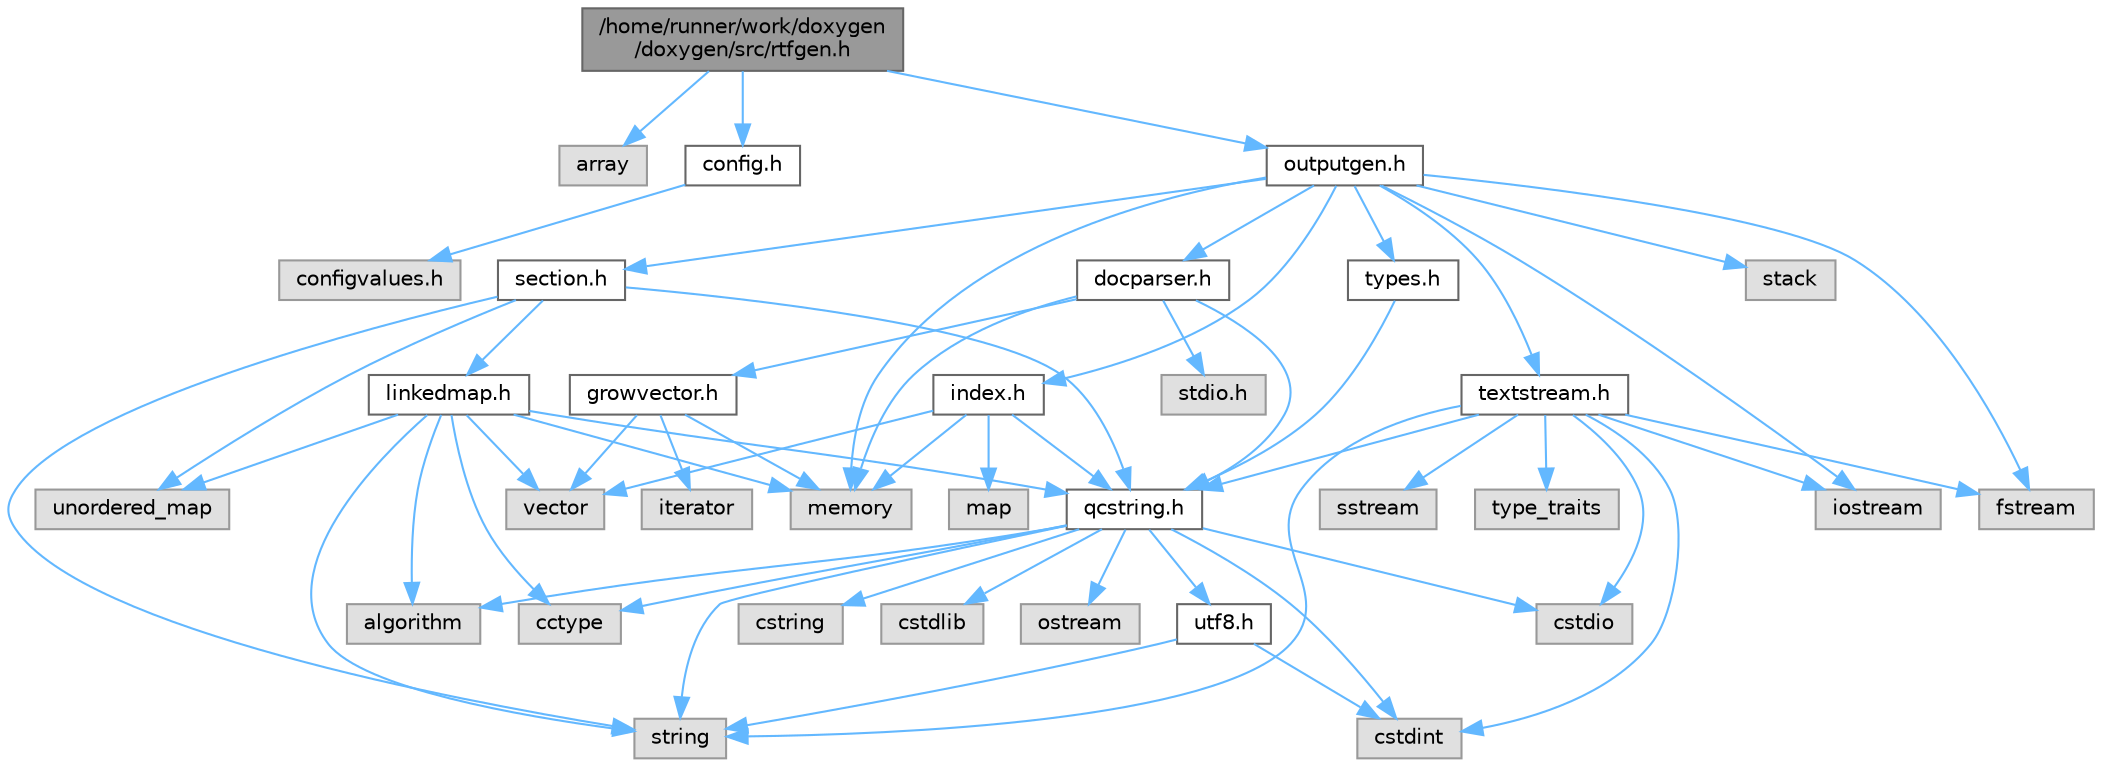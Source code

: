digraph "/home/runner/work/doxygen/doxygen/src/rtfgen.h"
{
 // INTERACTIVE_SVG=YES
 // LATEX_PDF_SIZE
  bgcolor="transparent";
  edge [fontname=Helvetica,fontsize=10,labelfontname=Helvetica,labelfontsize=10];
  node [fontname=Helvetica,fontsize=10,shape=box,height=0.2,width=0.4];
  Node1 [id="Node000001",label="/home/runner/work/doxygen\l/doxygen/src/rtfgen.h",height=0.2,width=0.4,color="gray40", fillcolor="grey60", style="filled", fontcolor="black"];
  Node1 -> Node2 [id="edge1_Node000001_Node000002",color="steelblue1",style="solid"];
  Node2 [id="Node000002",label="array",height=0.2,width=0.4,color="grey60", fillcolor="#E0E0E0", style="filled"];
  Node1 -> Node3 [id="edge2_Node000001_Node000003",color="steelblue1",style="solid"];
  Node3 [id="Node000003",label="config.h",height=0.2,width=0.4,color="grey40", fillcolor="white", style="filled",URL="$db/d16/config_8h.html",tooltip=" "];
  Node3 -> Node4 [id="edge3_Node000003_Node000004",color="steelblue1",style="solid"];
  Node4 [id="Node000004",label="configvalues.h",height=0.2,width=0.4,color="grey60", fillcolor="#E0E0E0", style="filled"];
  Node1 -> Node5 [id="edge4_Node000001_Node000005",color="steelblue1",style="solid"];
  Node5 [id="Node000005",label="outputgen.h",height=0.2,width=0.4,color="grey40", fillcolor="white", style="filled",URL="$df/d06/outputgen_8h.html",tooltip=" "];
  Node5 -> Node6 [id="edge5_Node000005_Node000006",color="steelblue1",style="solid"];
  Node6 [id="Node000006",label="memory",height=0.2,width=0.4,color="grey60", fillcolor="#E0E0E0", style="filled"];
  Node5 -> Node7 [id="edge6_Node000005_Node000007",color="steelblue1",style="solid"];
  Node7 [id="Node000007",label="stack",height=0.2,width=0.4,color="grey60", fillcolor="#E0E0E0", style="filled"];
  Node5 -> Node8 [id="edge7_Node000005_Node000008",color="steelblue1",style="solid"];
  Node8 [id="Node000008",label="iostream",height=0.2,width=0.4,color="grey60", fillcolor="#E0E0E0", style="filled"];
  Node5 -> Node9 [id="edge8_Node000005_Node000009",color="steelblue1",style="solid"];
  Node9 [id="Node000009",label="fstream",height=0.2,width=0.4,color="grey60", fillcolor="#E0E0E0", style="filled"];
  Node5 -> Node10 [id="edge9_Node000005_Node000010",color="steelblue1",style="solid"];
  Node10 [id="Node000010",label="types.h",height=0.2,width=0.4,color="grey40", fillcolor="white", style="filled",URL="$d9/d49/types_8h.html",tooltip="This file contains a number of basic enums and types."];
  Node10 -> Node11 [id="edge10_Node000010_Node000011",color="steelblue1",style="solid"];
  Node11 [id="Node000011",label="qcstring.h",height=0.2,width=0.4,color="grey40", fillcolor="white", style="filled",URL="$d7/d5c/qcstring_8h.html",tooltip=" "];
  Node11 -> Node12 [id="edge11_Node000011_Node000012",color="steelblue1",style="solid"];
  Node12 [id="Node000012",label="string",height=0.2,width=0.4,color="grey60", fillcolor="#E0E0E0", style="filled"];
  Node11 -> Node13 [id="edge12_Node000011_Node000013",color="steelblue1",style="solid"];
  Node13 [id="Node000013",label="algorithm",height=0.2,width=0.4,color="grey60", fillcolor="#E0E0E0", style="filled"];
  Node11 -> Node14 [id="edge13_Node000011_Node000014",color="steelblue1",style="solid"];
  Node14 [id="Node000014",label="cctype",height=0.2,width=0.4,color="grey60", fillcolor="#E0E0E0", style="filled"];
  Node11 -> Node15 [id="edge14_Node000011_Node000015",color="steelblue1",style="solid"];
  Node15 [id="Node000015",label="cstring",height=0.2,width=0.4,color="grey60", fillcolor="#E0E0E0", style="filled"];
  Node11 -> Node16 [id="edge15_Node000011_Node000016",color="steelblue1",style="solid"];
  Node16 [id="Node000016",label="cstdio",height=0.2,width=0.4,color="grey60", fillcolor="#E0E0E0", style="filled"];
  Node11 -> Node17 [id="edge16_Node000011_Node000017",color="steelblue1",style="solid"];
  Node17 [id="Node000017",label="cstdlib",height=0.2,width=0.4,color="grey60", fillcolor="#E0E0E0", style="filled"];
  Node11 -> Node18 [id="edge17_Node000011_Node000018",color="steelblue1",style="solid"];
  Node18 [id="Node000018",label="cstdint",height=0.2,width=0.4,color="grey60", fillcolor="#E0E0E0", style="filled"];
  Node11 -> Node19 [id="edge18_Node000011_Node000019",color="steelblue1",style="solid"];
  Node19 [id="Node000019",label="ostream",height=0.2,width=0.4,color="grey60", fillcolor="#E0E0E0", style="filled"];
  Node11 -> Node20 [id="edge19_Node000011_Node000020",color="steelblue1",style="solid"];
  Node20 [id="Node000020",label="utf8.h",height=0.2,width=0.4,color="grey40", fillcolor="white", style="filled",URL="$db/d7c/utf8_8h.html",tooltip="Various UTF8 related helper functions."];
  Node20 -> Node18 [id="edge20_Node000020_Node000018",color="steelblue1",style="solid"];
  Node20 -> Node12 [id="edge21_Node000020_Node000012",color="steelblue1",style="solid"];
  Node5 -> Node21 [id="edge22_Node000005_Node000021",color="steelblue1",style="solid"];
  Node21 [id="Node000021",label="index.h",height=0.2,width=0.4,color="grey40", fillcolor="white", style="filled",URL="$d1/db5/index_8h.html",tooltip=" "];
  Node21 -> Node6 [id="edge23_Node000021_Node000006",color="steelblue1",style="solid"];
  Node21 -> Node22 [id="edge24_Node000021_Node000022",color="steelblue1",style="solid"];
  Node22 [id="Node000022",label="vector",height=0.2,width=0.4,color="grey60", fillcolor="#E0E0E0", style="filled"];
  Node21 -> Node23 [id="edge25_Node000021_Node000023",color="steelblue1",style="solid"];
  Node23 [id="Node000023",label="map",height=0.2,width=0.4,color="grey60", fillcolor="#E0E0E0", style="filled"];
  Node21 -> Node11 [id="edge26_Node000021_Node000011",color="steelblue1",style="solid"];
  Node5 -> Node24 [id="edge27_Node000005_Node000024",color="steelblue1",style="solid"];
  Node24 [id="Node000024",label="section.h",height=0.2,width=0.4,color="grey40", fillcolor="white", style="filled",URL="$d1/d2a/section_8h.html",tooltip=" "];
  Node24 -> Node12 [id="edge28_Node000024_Node000012",color="steelblue1",style="solid"];
  Node24 -> Node25 [id="edge29_Node000024_Node000025",color="steelblue1",style="solid"];
  Node25 [id="Node000025",label="unordered_map",height=0.2,width=0.4,color="grey60", fillcolor="#E0E0E0", style="filled"];
  Node24 -> Node11 [id="edge30_Node000024_Node000011",color="steelblue1",style="solid"];
  Node24 -> Node26 [id="edge31_Node000024_Node000026",color="steelblue1",style="solid"];
  Node26 [id="Node000026",label="linkedmap.h",height=0.2,width=0.4,color="grey40", fillcolor="white", style="filled",URL="$da/de1/linkedmap_8h.html",tooltip=" "];
  Node26 -> Node25 [id="edge32_Node000026_Node000025",color="steelblue1",style="solid"];
  Node26 -> Node22 [id="edge33_Node000026_Node000022",color="steelblue1",style="solid"];
  Node26 -> Node6 [id="edge34_Node000026_Node000006",color="steelblue1",style="solid"];
  Node26 -> Node12 [id="edge35_Node000026_Node000012",color="steelblue1",style="solid"];
  Node26 -> Node13 [id="edge36_Node000026_Node000013",color="steelblue1",style="solid"];
  Node26 -> Node14 [id="edge37_Node000026_Node000014",color="steelblue1",style="solid"];
  Node26 -> Node11 [id="edge38_Node000026_Node000011",color="steelblue1",style="solid"];
  Node5 -> Node27 [id="edge39_Node000005_Node000027",color="steelblue1",style="solid"];
  Node27 [id="Node000027",label="textstream.h",height=0.2,width=0.4,color="grey40", fillcolor="white", style="filled",URL="$d4/d7d/textstream_8h.html",tooltip=" "];
  Node27 -> Node12 [id="edge40_Node000027_Node000012",color="steelblue1",style="solid"];
  Node27 -> Node8 [id="edge41_Node000027_Node000008",color="steelblue1",style="solid"];
  Node27 -> Node28 [id="edge42_Node000027_Node000028",color="steelblue1",style="solid"];
  Node28 [id="Node000028",label="sstream",height=0.2,width=0.4,color="grey60", fillcolor="#E0E0E0", style="filled"];
  Node27 -> Node18 [id="edge43_Node000027_Node000018",color="steelblue1",style="solid"];
  Node27 -> Node16 [id="edge44_Node000027_Node000016",color="steelblue1",style="solid"];
  Node27 -> Node9 [id="edge45_Node000027_Node000009",color="steelblue1",style="solid"];
  Node27 -> Node29 [id="edge46_Node000027_Node000029",color="steelblue1",style="solid"];
  Node29 [id="Node000029",label="type_traits",height=0.2,width=0.4,color="grey60", fillcolor="#E0E0E0", style="filled"];
  Node27 -> Node11 [id="edge47_Node000027_Node000011",color="steelblue1",style="solid"];
  Node5 -> Node30 [id="edge48_Node000005_Node000030",color="steelblue1",style="solid"];
  Node30 [id="Node000030",label="docparser.h",height=0.2,width=0.4,color="grey40", fillcolor="white", style="filled",URL="$de/d9c/docparser_8h.html",tooltip=" "];
  Node30 -> Node31 [id="edge49_Node000030_Node000031",color="steelblue1",style="solid"];
  Node31 [id="Node000031",label="stdio.h",height=0.2,width=0.4,color="grey60", fillcolor="#E0E0E0", style="filled"];
  Node30 -> Node6 [id="edge50_Node000030_Node000006",color="steelblue1",style="solid"];
  Node30 -> Node11 [id="edge51_Node000030_Node000011",color="steelblue1",style="solid"];
  Node30 -> Node32 [id="edge52_Node000030_Node000032",color="steelblue1",style="solid"];
  Node32 [id="Node000032",label="growvector.h",height=0.2,width=0.4,color="grey40", fillcolor="white", style="filled",URL="$d7/d50/growvector_8h.html",tooltip=" "];
  Node32 -> Node22 [id="edge53_Node000032_Node000022",color="steelblue1",style="solid"];
  Node32 -> Node6 [id="edge54_Node000032_Node000006",color="steelblue1",style="solid"];
  Node32 -> Node33 [id="edge55_Node000032_Node000033",color="steelblue1",style="solid"];
  Node33 [id="Node000033",label="iterator",height=0.2,width=0.4,color="grey60", fillcolor="#E0E0E0", style="filled"];
}
